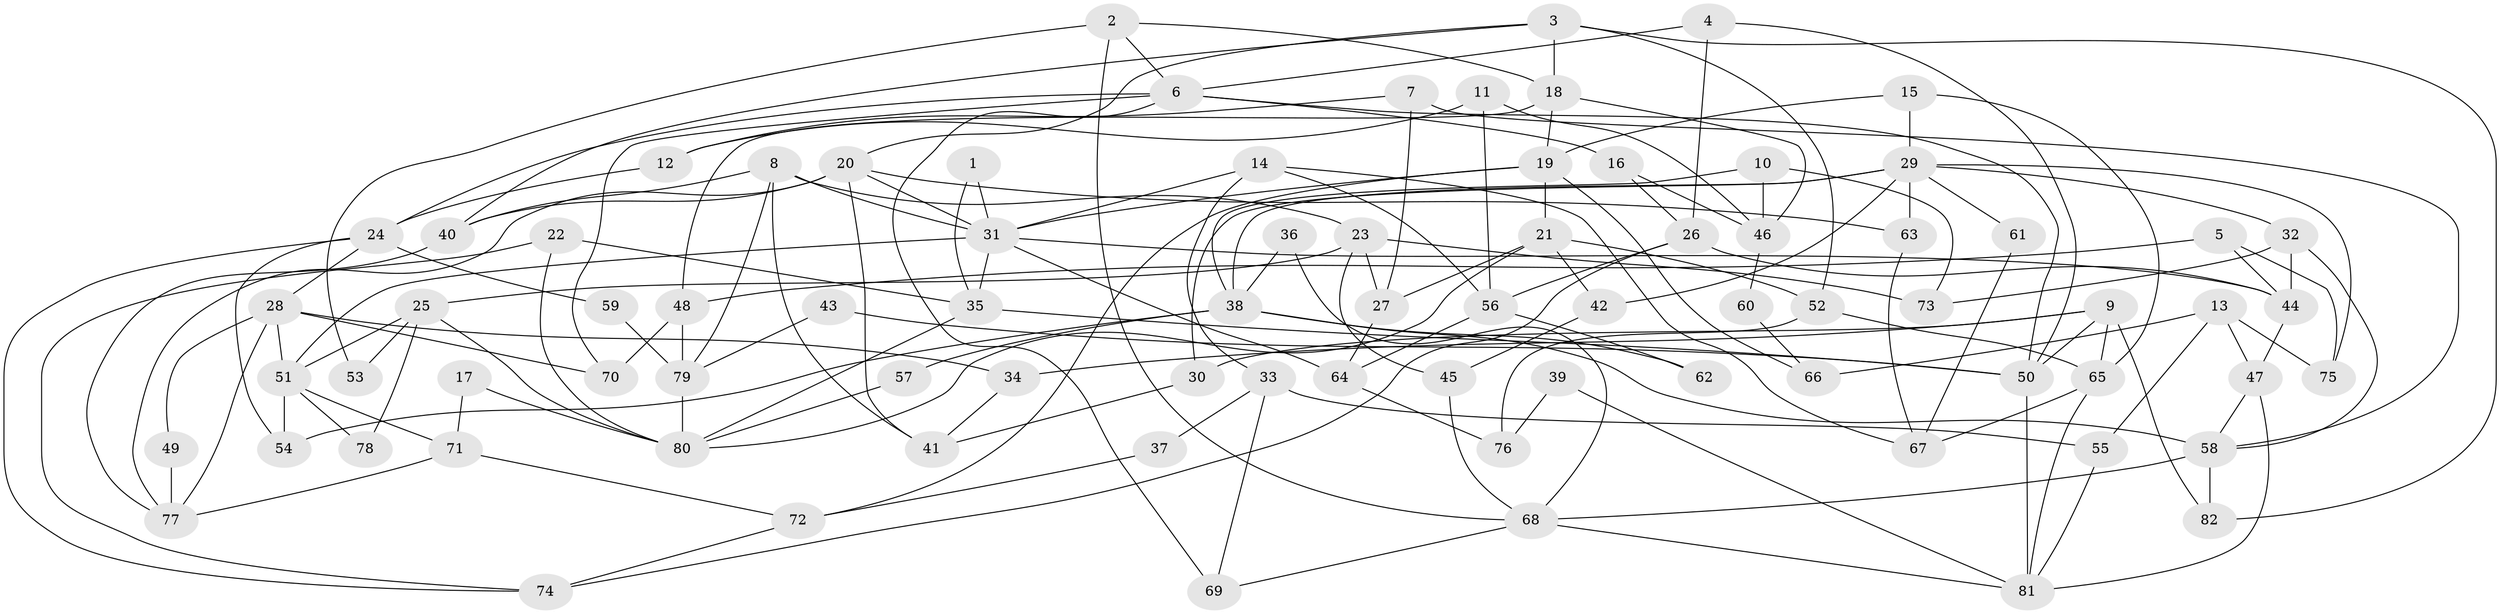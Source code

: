 // coarse degree distribution, {2: 0.23214285714285715, 7: 0.08928571428571429, 6: 0.125, 3: 0.19642857142857142, 10: 0.03571428571428571, 5: 0.07142857142857142, 4: 0.125, 9: 0.05357142857142857, 8: 0.05357142857142857, 13: 0.017857142857142856}
// Generated by graph-tools (version 1.1) at 2025/23/03/03/25 07:23:57]
// undirected, 82 vertices, 164 edges
graph export_dot {
graph [start="1"]
  node [color=gray90,style=filled];
  1;
  2;
  3;
  4;
  5;
  6;
  7;
  8;
  9;
  10;
  11;
  12;
  13;
  14;
  15;
  16;
  17;
  18;
  19;
  20;
  21;
  22;
  23;
  24;
  25;
  26;
  27;
  28;
  29;
  30;
  31;
  32;
  33;
  34;
  35;
  36;
  37;
  38;
  39;
  40;
  41;
  42;
  43;
  44;
  45;
  46;
  47;
  48;
  49;
  50;
  51;
  52;
  53;
  54;
  55;
  56;
  57;
  58;
  59;
  60;
  61;
  62;
  63;
  64;
  65;
  66;
  67;
  68;
  69;
  70;
  71;
  72;
  73;
  74;
  75;
  76;
  77;
  78;
  79;
  80;
  81;
  82;
  1 -- 31;
  1 -- 35;
  2 -- 6;
  2 -- 68;
  2 -- 18;
  2 -- 53;
  3 -- 20;
  3 -- 40;
  3 -- 18;
  3 -- 52;
  3 -- 82;
  4 -- 26;
  4 -- 6;
  4 -- 50;
  5 -- 48;
  5 -- 44;
  5 -- 75;
  6 -- 70;
  6 -- 50;
  6 -- 16;
  6 -- 24;
  6 -- 69;
  7 -- 58;
  7 -- 12;
  7 -- 27;
  8 -- 23;
  8 -- 31;
  8 -- 40;
  8 -- 41;
  8 -- 79;
  9 -- 65;
  9 -- 50;
  9 -- 30;
  9 -- 34;
  9 -- 82;
  10 -- 38;
  10 -- 46;
  10 -- 73;
  11 -- 56;
  11 -- 46;
  11 -- 12;
  12 -- 24;
  13 -- 55;
  13 -- 47;
  13 -- 66;
  13 -- 75;
  14 -- 31;
  14 -- 67;
  14 -- 33;
  14 -- 56;
  15 -- 65;
  15 -- 19;
  15 -- 29;
  16 -- 26;
  16 -- 46;
  17 -- 71;
  17 -- 80;
  18 -- 19;
  18 -- 46;
  18 -- 48;
  19 -- 31;
  19 -- 21;
  19 -- 66;
  19 -- 72;
  20 -- 41;
  20 -- 77;
  20 -- 31;
  20 -- 40;
  20 -- 63;
  21 -- 27;
  21 -- 42;
  21 -- 52;
  21 -- 80;
  22 -- 80;
  22 -- 35;
  22 -- 74;
  23 -- 73;
  23 -- 27;
  23 -- 25;
  23 -- 45;
  24 -- 28;
  24 -- 54;
  24 -- 59;
  24 -- 74;
  25 -- 51;
  25 -- 53;
  25 -- 78;
  25 -- 80;
  26 -- 74;
  26 -- 44;
  26 -- 56;
  27 -- 64;
  28 -- 51;
  28 -- 34;
  28 -- 49;
  28 -- 70;
  28 -- 77;
  29 -- 75;
  29 -- 30;
  29 -- 32;
  29 -- 38;
  29 -- 42;
  29 -- 61;
  29 -- 63;
  30 -- 41;
  31 -- 35;
  31 -- 44;
  31 -- 51;
  31 -- 64;
  32 -- 58;
  32 -- 44;
  32 -- 73;
  33 -- 69;
  33 -- 37;
  33 -- 55;
  34 -- 41;
  35 -- 50;
  35 -- 80;
  36 -- 68;
  36 -- 38;
  37 -- 72;
  38 -- 54;
  38 -- 57;
  38 -- 58;
  38 -- 62;
  39 -- 76;
  39 -- 81;
  40 -- 77;
  42 -- 45;
  43 -- 79;
  43 -- 50;
  44 -- 47;
  45 -- 68;
  46 -- 60;
  47 -- 58;
  47 -- 81;
  48 -- 79;
  48 -- 70;
  49 -- 77;
  50 -- 81;
  51 -- 71;
  51 -- 54;
  51 -- 78;
  52 -- 65;
  52 -- 76;
  55 -- 81;
  56 -- 62;
  56 -- 64;
  57 -- 80;
  58 -- 82;
  58 -- 68;
  59 -- 79;
  60 -- 66;
  61 -- 67;
  63 -- 67;
  64 -- 76;
  65 -- 81;
  65 -- 67;
  68 -- 69;
  68 -- 81;
  71 -- 77;
  71 -- 72;
  72 -- 74;
  79 -- 80;
}
